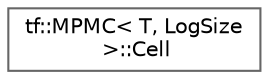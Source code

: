 digraph "类继承关系图"
{
 // LATEX_PDF_SIZE
  bgcolor="transparent";
  edge [fontname=Helvetica,fontsize=10,labelfontname=Helvetica,labelfontsize=10];
  node [fontname=Helvetica,fontsize=10,shape=box,height=0.2,width=0.4];
  rankdir="LR";
  Node0 [id="Node000000",label="tf::MPMC\< T, LogSize\l \>::Cell",height=0.2,width=0.4,color="grey40", fillcolor="white", style="filled",URL="$structtf_1_1_m_p_m_c_1_1_cell.html",tooltip=" "];
}
